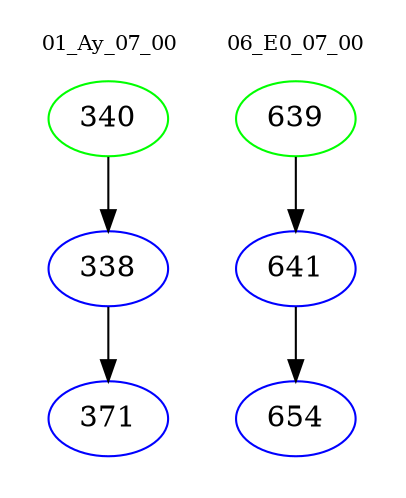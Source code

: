 digraph{
subgraph cluster_0 {
color = white
label = "01_Ay_07_00";
fontsize=10;
T0_340 [label="340", color="green"]
T0_340 -> T0_338 [color="black"]
T0_338 [label="338", color="blue"]
T0_338 -> T0_371 [color="black"]
T0_371 [label="371", color="blue"]
}
subgraph cluster_1 {
color = white
label = "06_E0_07_00";
fontsize=10;
T1_639 [label="639", color="green"]
T1_639 -> T1_641 [color="black"]
T1_641 [label="641", color="blue"]
T1_641 -> T1_654 [color="black"]
T1_654 [label="654", color="blue"]
}
}
